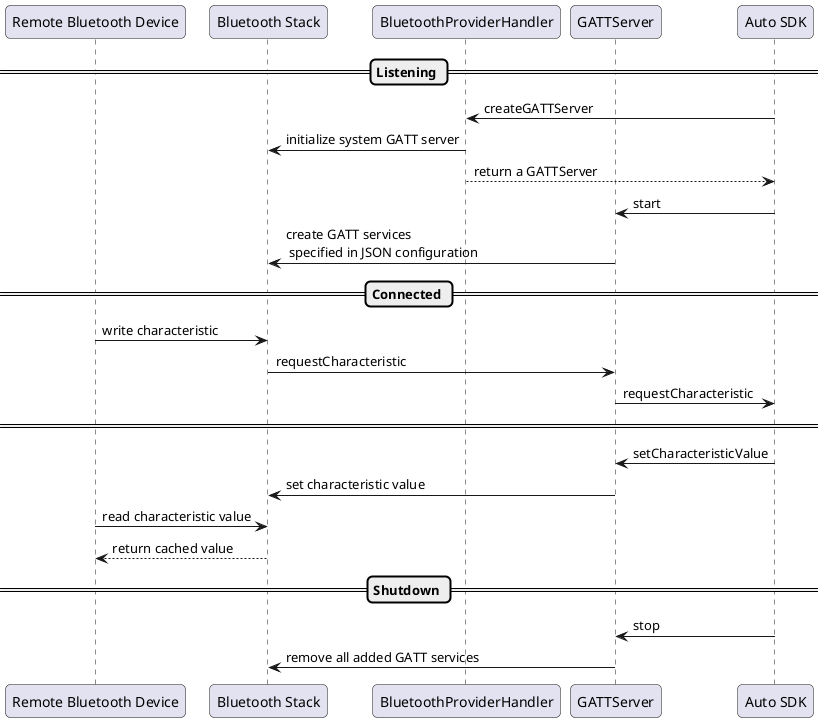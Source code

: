 @startuml
skinparam roundcorner 10
participant "Remote Bluetooth Device" as RBTD
participant "Bluetooth Stack" as STACK
participant "BluetoothProviderHandler" as BTPH
participant "GATTServer" as GATTS
participant "Auto SDK" as AAC

== Listening ==

AAC -> BTPH : createGATTServer
BTPH -> STACK : initialize system GATT server
BTPH --> AAC : return a GATTServer

AAC -> GATTS : start
GATTS -> STACK : create GATT services\n specified in JSON configuration

== Connected ==

RBTD -> STACK : write characteristic
STACK -> GATTS : requestCharacteristic
GATTS -> AAC : requestCharacteristic

== == 

AAC -> GATTS : setCharacteristicValue
GATTS -> STACK : set characteristic value

RBTD -> STACK : read characteristic value
STACK --> RBTD : return cached value

== Shutdown ==

AAC -> GATTS : stop
GATTS -> STACK : remove all added GATT services
@enduml

